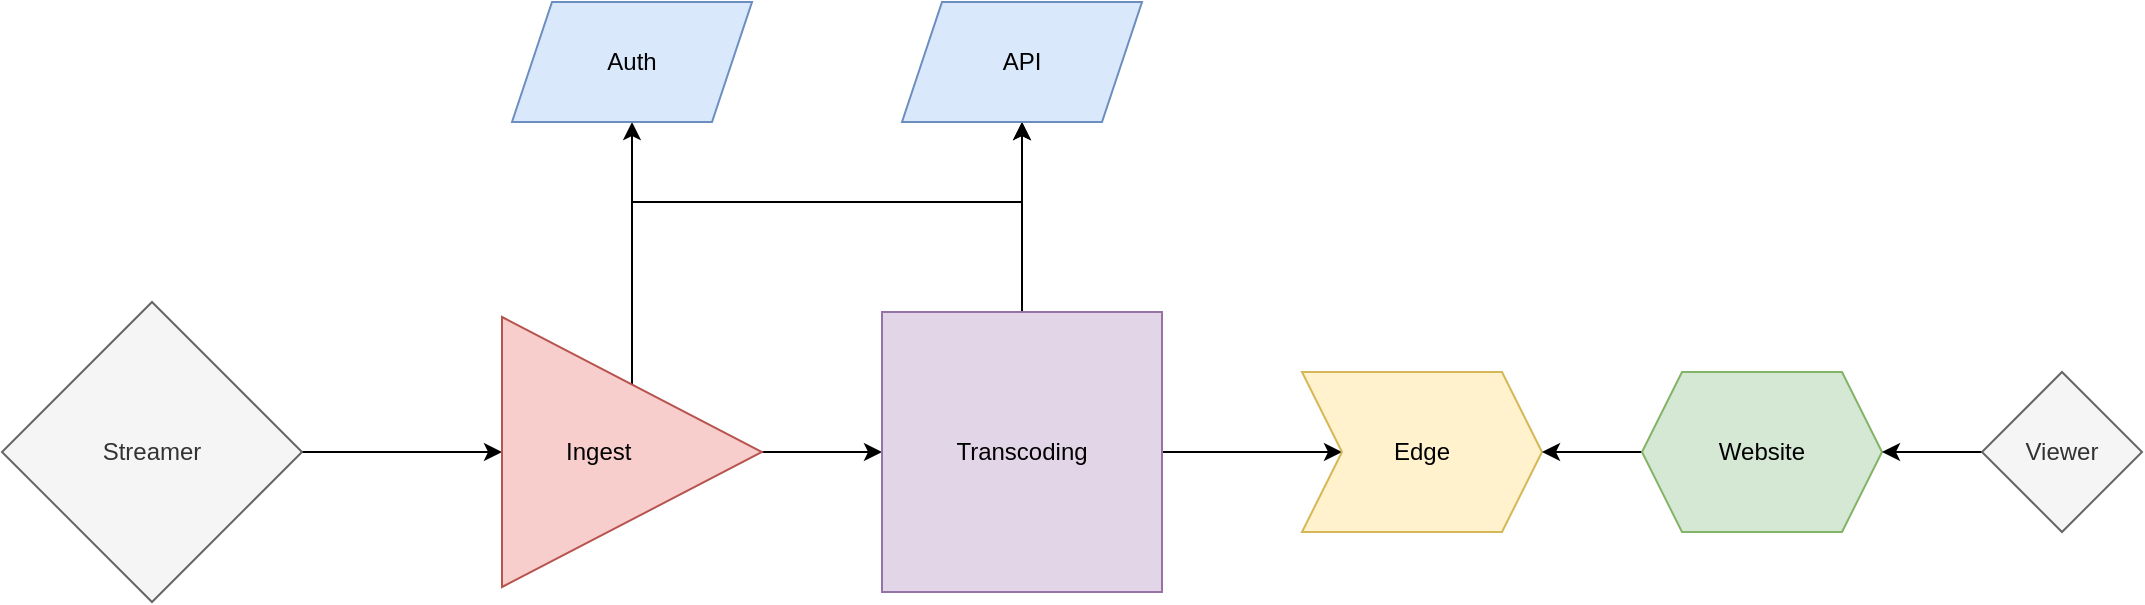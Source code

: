 <mxfile version="20.6.0" type="device"><diagram id="pkbjIQbPGcDnQqV7wLFV" name="Page-1"><mxGraphModel dx="2862" dy="1057" grid="1" gridSize="10" guides="1" tooltips="1" connect="1" arrows="1" fold="1" page="0" pageScale="1" pageWidth="850" pageHeight="1100" math="0" shadow="0"><root><mxCell id="0"/><mxCell id="1" parent="0"/><mxCell id="cRgr7g8OdRrSHyQHpZxt-7" style="edgeStyle=orthogonalEdgeStyle;rounded=0;orthogonalLoop=1;jettySize=auto;html=1;" edge="1" parent="1" source="cRgr7g8OdRrSHyQHpZxt-1" target="cRgr7g8OdRrSHyQHpZxt-2"><mxGeometry relative="1" as="geometry"/></mxCell><mxCell id="cRgr7g8OdRrSHyQHpZxt-1" value="Streamer" style="rhombus;whiteSpace=wrap;html=1;fillColor=#f5f5f5;strokeColor=#666666;fontColor=#333333;" vertex="1" parent="1"><mxGeometry x="-430" y="380" width="150" height="150" as="geometry"/></mxCell><mxCell id="cRgr7g8OdRrSHyQHpZxt-6" style="edgeStyle=orthogonalEdgeStyle;rounded=0;orthogonalLoop=1;jettySize=auto;html=1;entryX=0.5;entryY=1;entryDx=0;entryDy=0;" edge="1" parent="1" source="cRgr7g8OdRrSHyQHpZxt-2" target="cRgr7g8OdRrSHyQHpZxt-5"><mxGeometry relative="1" as="geometry"/></mxCell><mxCell id="cRgr7g8OdRrSHyQHpZxt-12" style="edgeStyle=orthogonalEdgeStyle;rounded=0;orthogonalLoop=1;jettySize=auto;html=1;entryX=0;entryY=0.5;entryDx=0;entryDy=0;" edge="1" parent="1" source="cRgr7g8OdRrSHyQHpZxt-2" target="cRgr7g8OdRrSHyQHpZxt-11"><mxGeometry relative="1" as="geometry"/></mxCell><mxCell id="cRgr7g8OdRrSHyQHpZxt-18" style="edgeStyle=orthogonalEdgeStyle;rounded=0;orthogonalLoop=1;jettySize=auto;html=1;entryX=0.5;entryY=1;entryDx=0;entryDy=0;" edge="1" parent="1" source="cRgr7g8OdRrSHyQHpZxt-2" target="cRgr7g8OdRrSHyQHpZxt-17"><mxGeometry relative="1" as="geometry"><Array as="points"><mxPoint x="-115" y="330"/><mxPoint x="80" y="330"/></Array></mxGeometry></mxCell><mxCell id="cRgr7g8OdRrSHyQHpZxt-2" value="&amp;nbsp; &amp;nbsp; &amp;nbsp; &amp;nbsp; &amp;nbsp;Ingest" style="triangle;whiteSpace=wrap;html=1;fillColor=#f8cecc;strokeColor=#b85450;align=left;" vertex="1" parent="1"><mxGeometry x="-180" y="387.5" width="130" height="135" as="geometry"/></mxCell><mxCell id="cRgr7g8OdRrSHyQHpZxt-5" value="Auth" style="shape=parallelogram;perimeter=parallelogramPerimeter;whiteSpace=wrap;html=1;fixedSize=1;fillColor=#dae8fc;strokeColor=#6c8ebf;" vertex="1" parent="1"><mxGeometry x="-175" y="230" width="120" height="60" as="geometry"/></mxCell><mxCell id="cRgr7g8OdRrSHyQHpZxt-19" style="edgeStyle=orthogonalEdgeStyle;rounded=0;orthogonalLoop=1;jettySize=auto;html=1;" edge="1" parent="1" source="cRgr7g8OdRrSHyQHpZxt-11" target="cRgr7g8OdRrSHyQHpZxt-17"><mxGeometry relative="1" as="geometry"/></mxCell><mxCell id="cRgr7g8OdRrSHyQHpZxt-25" style="edgeStyle=orthogonalEdgeStyle;rounded=0;orthogonalLoop=1;jettySize=auto;html=1;" edge="1" parent="1" source="cRgr7g8OdRrSHyQHpZxt-11" target="cRgr7g8OdRrSHyQHpZxt-24"><mxGeometry relative="1" as="geometry"/></mxCell><mxCell id="cRgr7g8OdRrSHyQHpZxt-11" value="Transcoding" style="whiteSpace=wrap;html=1;aspect=fixed;fillColor=#e1d5e7;strokeColor=#9673a6;" vertex="1" parent="1"><mxGeometry x="10" y="385" width="140" height="140" as="geometry"/></mxCell><mxCell id="cRgr7g8OdRrSHyQHpZxt-17" value="API" style="shape=parallelogram;perimeter=parallelogramPerimeter;whiteSpace=wrap;html=1;fixedSize=1;fillColor=#dae8fc;strokeColor=#6c8ebf;" vertex="1" parent="1"><mxGeometry x="20" y="230" width="120" height="60" as="geometry"/></mxCell><mxCell id="cRgr7g8OdRrSHyQHpZxt-24" value="Edge" style="shape=step;perimeter=stepPerimeter;whiteSpace=wrap;html=1;fixedSize=1;fillColor=#fff2cc;strokeColor=#d6b656;" vertex="1" parent="1"><mxGeometry x="220" y="415" width="120" height="80" as="geometry"/></mxCell><mxCell id="cRgr7g8OdRrSHyQHpZxt-31" style="edgeStyle=orthogonalEdgeStyle;rounded=0;orthogonalLoop=1;jettySize=auto;html=1;entryX=1;entryY=0.5;entryDx=0;entryDy=0;" edge="1" parent="1" source="cRgr7g8OdRrSHyQHpZxt-30" target="cRgr7g8OdRrSHyQHpZxt-24"><mxGeometry relative="1" as="geometry"/></mxCell><mxCell id="cRgr7g8OdRrSHyQHpZxt-30" value="Website" style="shape=hexagon;perimeter=hexagonPerimeter2;whiteSpace=wrap;html=1;fixedSize=1;fillColor=#d5e8d4;strokeColor=#82b366;" vertex="1" parent="1"><mxGeometry x="390" y="415" width="120" height="80" as="geometry"/></mxCell><mxCell id="cRgr7g8OdRrSHyQHpZxt-33" style="edgeStyle=orthogonalEdgeStyle;rounded=0;orthogonalLoop=1;jettySize=auto;html=1;" edge="1" parent="1" source="cRgr7g8OdRrSHyQHpZxt-32" target="cRgr7g8OdRrSHyQHpZxt-30"><mxGeometry relative="1" as="geometry"/></mxCell><mxCell id="cRgr7g8OdRrSHyQHpZxt-32" value="Viewer" style="rhombus;whiteSpace=wrap;html=1;fillColor=#f5f5f5;fontColor=#333333;strokeColor=#666666;" vertex="1" parent="1"><mxGeometry x="560" y="415" width="80" height="80" as="geometry"/></mxCell></root></mxGraphModel></diagram></mxfile>
